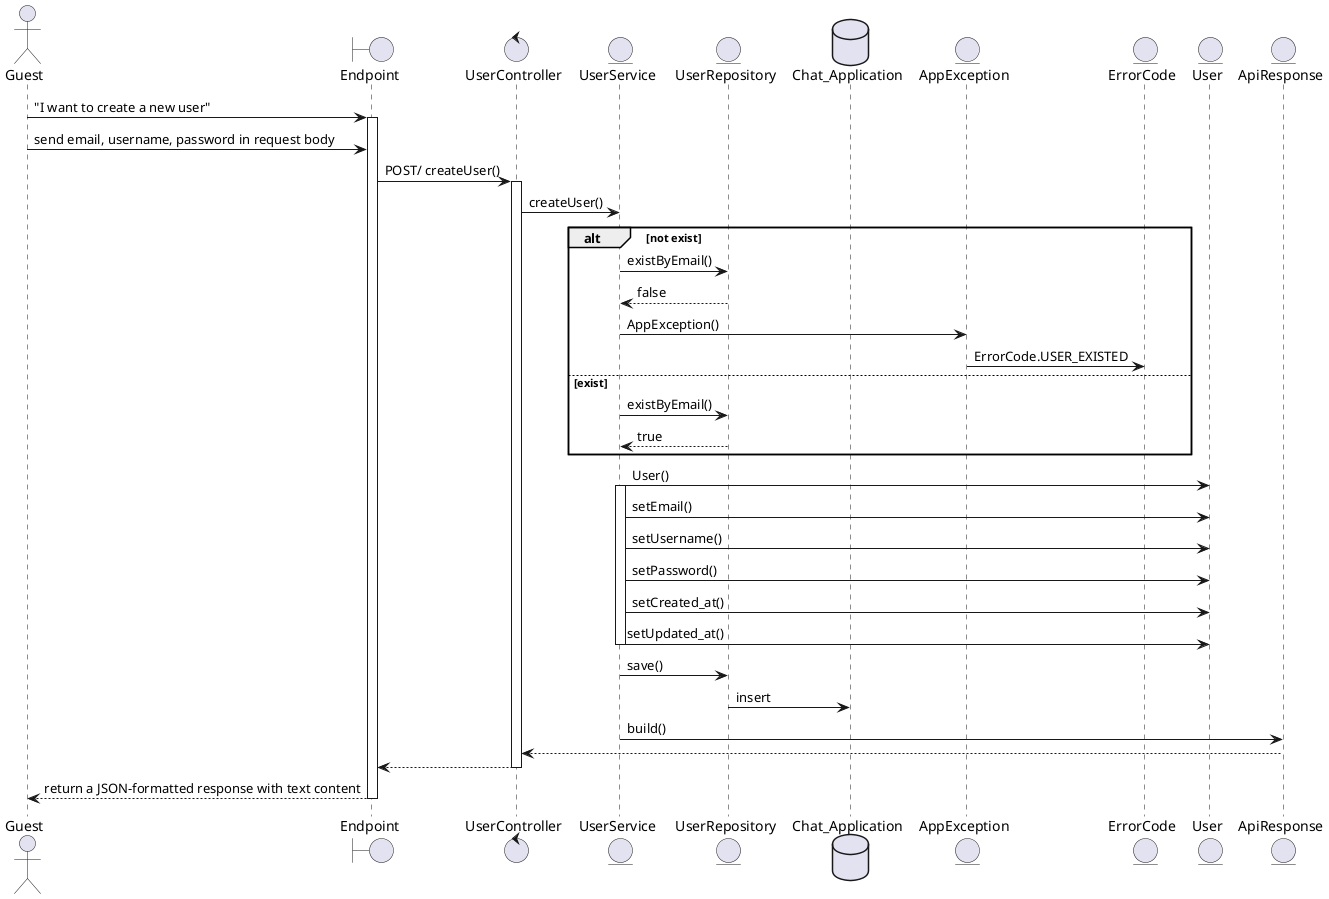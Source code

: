 @startuml

actor Guest as gu
boundary Endpoint as end
control UserController as control
entity UserService as service
entity UserRepository as repository
database Chat_Application as db

gu -> end : "I want to create a new user"
activate end
gu -> end : send email, username, password in request body

end -> control : POST/ createUser()

activate control
control -> service : createUser()

alt not exist
    service -> repository : existByEmail()
    repository --> service : false
    entity AppException as exception
    entity ErrorCode as err
    service -> exception : AppException()
    exception -> err : ErrorCode.USER_EXISTED
else exist
    service -> repository : existByEmail()
    repository --> service : true
end

entity User as u
service -> u : User()
activate service
service -> u : setEmail()
service -> u : setUsername()
service -> u : setPassword()
service -> u : setCreated_at()
service -> u : setUpdated_at()
deactivate service

service -> repository : save()
repository -> db : insert

entity ApiResponse as res
service -> res : build()
res --> control 
control --> end : 
deactivate control

end --> gu : return a JSON-formatted response with text content
deactivate end

@enduml